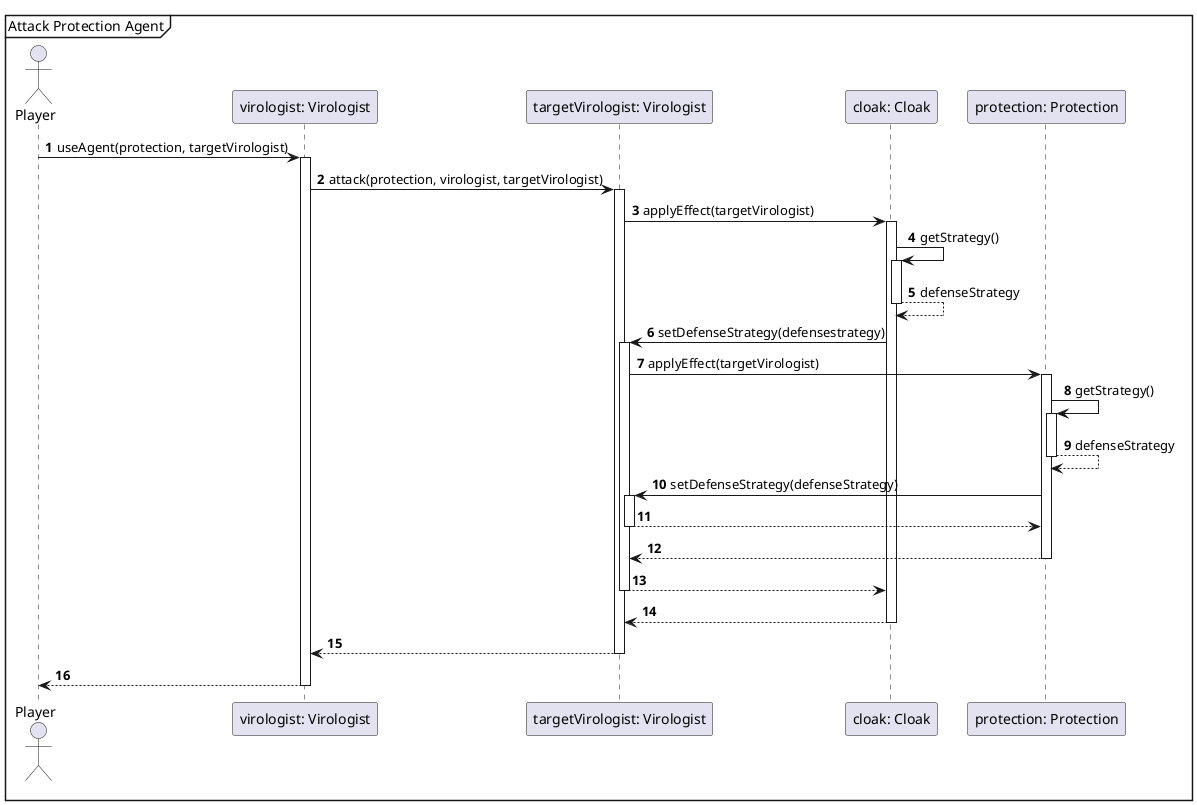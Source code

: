 @startuml
'https://plantuml.com/sequence-diagram

autonumber

mainframe Attack Protection Agent

actor Player

Player -> "virologist: Virologist"++: useAgent(protection, targetVirologist)
"virologist: Virologist" -> "targetVirologist: Virologist"++: attack(protection, virologist, targetVirologist)

"targetVirologist: Virologist" -> "cloak: Cloak" ++ : applyEffect(targetVirologist)

"cloak: Cloak"  -> "cloak: Cloak" ++ : getStrategy()
"cloak: Cloak"  --> "cloak: Cloak" -- : defenseStrategy

"cloak: Cloak"  -> "targetVirologist: Virologist"++: setDefenseStrategy(defensestrategy)

"targetVirologist: Virologist" -> "protection: Protection"++ : applyEffect(targetVirologist)

    "protection: Protection" -> "protection: Protection"++ : getStrategy()
    "protection: Protection" --> "protection: Protection"-- : defenseStrategy

    "protection: Protection" -> "targetVirologist: Virologist"++: setDefenseStrategy(defenseStrategy)
    "targetVirologist: Virologist" --> "protection: Protection"--
 "protection: Protection" --> "targetVirologist: Virologist"--

"targetVirologist: Virologist" --> "cloak: Cloak"  --
"cloak: Cloak" --> "targetVirologist: Virologist" --


"targetVirologist: Virologist" --> "virologist: Virologist" --

"virologist: Virologist" --> Player --
@enduml